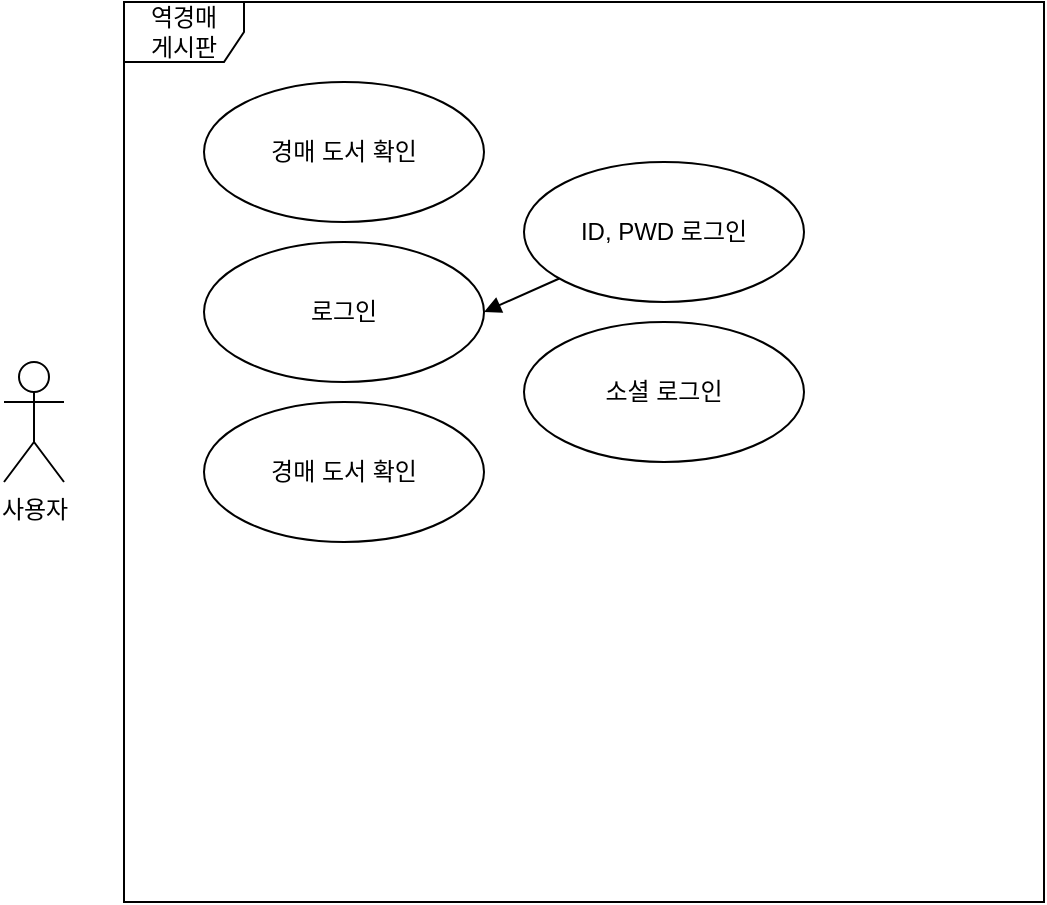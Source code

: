 <mxfile version="21.7.2" type="device">
  <diagram name="페이지-1" id="4vh-IgWuv-Z64Z92omlh">
    <mxGraphModel dx="1155" dy="633" grid="1" gridSize="10" guides="1" tooltips="1" connect="1" arrows="1" fold="1" page="1" pageScale="1" pageWidth="827" pageHeight="1169" math="0" shadow="0">
      <root>
        <mxCell id="0" />
        <mxCell id="1" parent="0" />
        <mxCell id="coUzNTEBsHnzjCGRg5Nh-1" value="사용자" style="shape=umlActor;verticalLabelPosition=bottom;verticalAlign=top;html=1;" vertex="1" parent="1">
          <mxGeometry x="60" y="340" width="30" height="60" as="geometry" />
        </mxCell>
        <mxCell id="coUzNTEBsHnzjCGRg5Nh-3" value="역경매&lt;br&gt;게시판" style="shape=umlFrame;whiteSpace=wrap;html=1;pointerEvents=0;" vertex="1" parent="1">
          <mxGeometry x="120" y="160" width="460" height="450" as="geometry" />
        </mxCell>
        <mxCell id="coUzNTEBsHnzjCGRg5Nh-4" value="경매 도서 확인" style="ellipse;whiteSpace=wrap;html=1;" vertex="1" parent="1">
          <mxGeometry x="160" y="200" width="140" height="70" as="geometry" />
        </mxCell>
        <mxCell id="coUzNTEBsHnzjCGRg5Nh-5" value="로그인" style="ellipse;whiteSpace=wrap;html=1;" vertex="1" parent="1">
          <mxGeometry x="160" y="280" width="140" height="70" as="geometry" />
        </mxCell>
        <mxCell id="coUzNTEBsHnzjCGRg5Nh-6" value="경매 도서 확인" style="ellipse;whiteSpace=wrap;html=1;" vertex="1" parent="1">
          <mxGeometry x="160" y="360" width="140" height="70" as="geometry" />
        </mxCell>
        <mxCell id="coUzNTEBsHnzjCGRg5Nh-7" value="소셜 로그인" style="ellipse;whiteSpace=wrap;html=1;" vertex="1" parent="1">
          <mxGeometry x="320" y="320" width="140" height="70" as="geometry" />
        </mxCell>
        <mxCell id="coUzNTEBsHnzjCGRg5Nh-10" style="rounded=0;orthogonalLoop=1;jettySize=auto;html=1;entryX=1;entryY=0.5;entryDx=0;entryDy=0;endArrow=block;endFill=1;" edge="1" parent="1" source="coUzNTEBsHnzjCGRg5Nh-8" target="coUzNTEBsHnzjCGRg5Nh-5">
          <mxGeometry relative="1" as="geometry" />
        </mxCell>
        <mxCell id="coUzNTEBsHnzjCGRg5Nh-8" value="ID, PWD 로그인" style="ellipse;whiteSpace=wrap;html=1;" vertex="1" parent="1">
          <mxGeometry x="320" y="240" width="140" height="70" as="geometry" />
        </mxCell>
      </root>
    </mxGraphModel>
  </diagram>
</mxfile>
